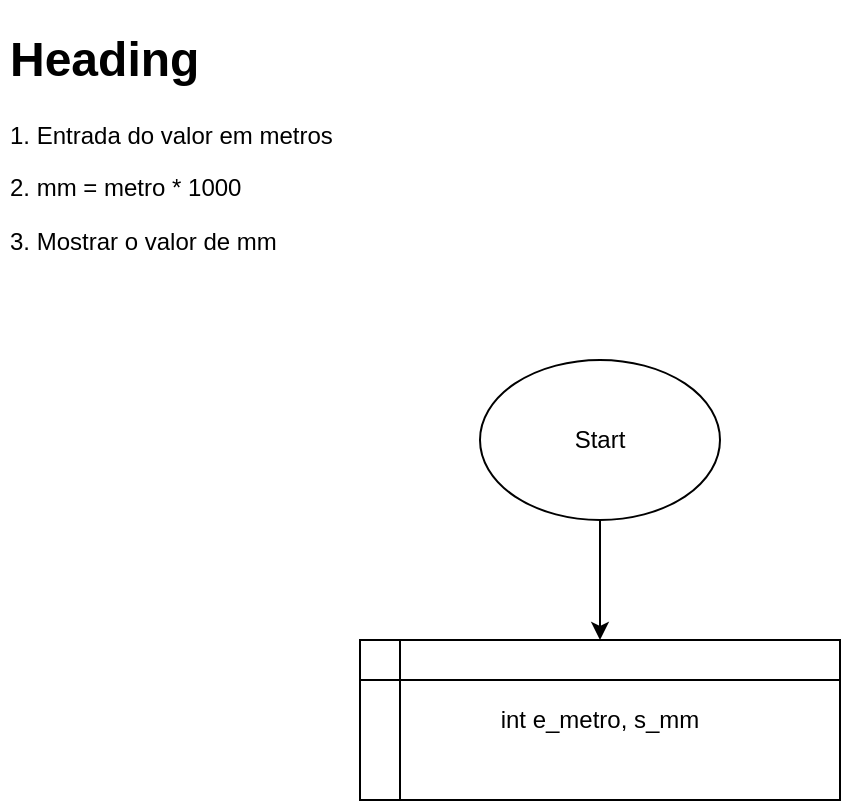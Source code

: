 <mxfile version="16.5.6" type="device"><diagram id="QnflasVKFRi_JlJs2h7H" name="Page-1"><mxGraphModel dx="1422" dy="794" grid="1" gridSize="10" guides="1" tooltips="1" connect="1" arrows="1" fold="1" page="1" pageScale="1" pageWidth="827" pageHeight="1169" math="0" shadow="0"><root><mxCell id="0"/><mxCell id="1" parent="0"/><mxCell id="_UqcFnXk8tYoh_qV5e9c-1" value="&lt;h1&gt;Heading&lt;/h1&gt;&lt;p&gt;1. Entrada do valor em metros&lt;/p&gt;&lt;p&gt;2. mm = metro * 1000&lt;/p&gt;&lt;p&gt;3. Mostrar o valor de mm&lt;/p&gt;" style="text;html=1;strokeColor=none;fillColor=none;spacing=5;spacingTop=-20;whiteSpace=wrap;overflow=hidden;rounded=0;" vertex="1" parent="1"><mxGeometry x="80" y="90" width="190" height="120" as="geometry"/></mxCell><mxCell id="_UqcFnXk8tYoh_qV5e9c-5" style="edgeStyle=orthogonalEdgeStyle;rounded=0;orthogonalLoop=1;jettySize=auto;html=1;exitX=0.5;exitY=1;exitDx=0;exitDy=0;entryX=0.5;entryY=0;entryDx=0;entryDy=0;" edge="1" parent="1" source="_UqcFnXk8tYoh_qV5e9c-3" target="_UqcFnXk8tYoh_qV5e9c-4"><mxGeometry relative="1" as="geometry"/></mxCell><mxCell id="_UqcFnXk8tYoh_qV5e9c-3" value="Start" style="ellipse;whiteSpace=wrap;html=1;" vertex="1" parent="1"><mxGeometry x="320" y="260" width="120" height="80" as="geometry"/></mxCell><mxCell id="_UqcFnXk8tYoh_qV5e9c-4" value="int e_metro, s_mm" style="shape=internalStorage;whiteSpace=wrap;html=1;backgroundOutline=1;" vertex="1" parent="1"><mxGeometry x="260" y="400" width="240" height="80" as="geometry"/></mxCell></root></mxGraphModel></diagram></mxfile>